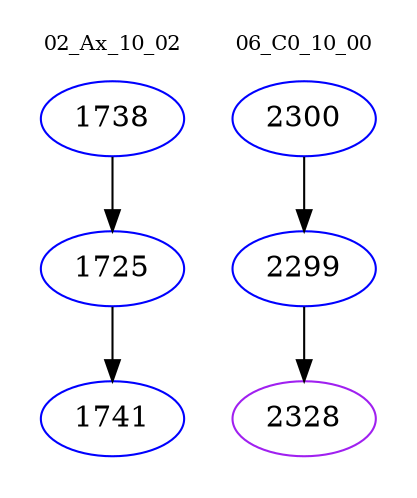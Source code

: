 digraph{
subgraph cluster_0 {
color = white
label = "02_Ax_10_02";
fontsize=10;
T0_1738 [label="1738", color="blue"]
T0_1738 -> T0_1725 [color="black"]
T0_1725 [label="1725", color="blue"]
T0_1725 -> T0_1741 [color="black"]
T0_1741 [label="1741", color="blue"]
}
subgraph cluster_1 {
color = white
label = "06_C0_10_00";
fontsize=10;
T1_2300 [label="2300", color="blue"]
T1_2300 -> T1_2299 [color="black"]
T1_2299 [label="2299", color="blue"]
T1_2299 -> T1_2328 [color="black"]
T1_2328 [label="2328", color="purple"]
}
}
